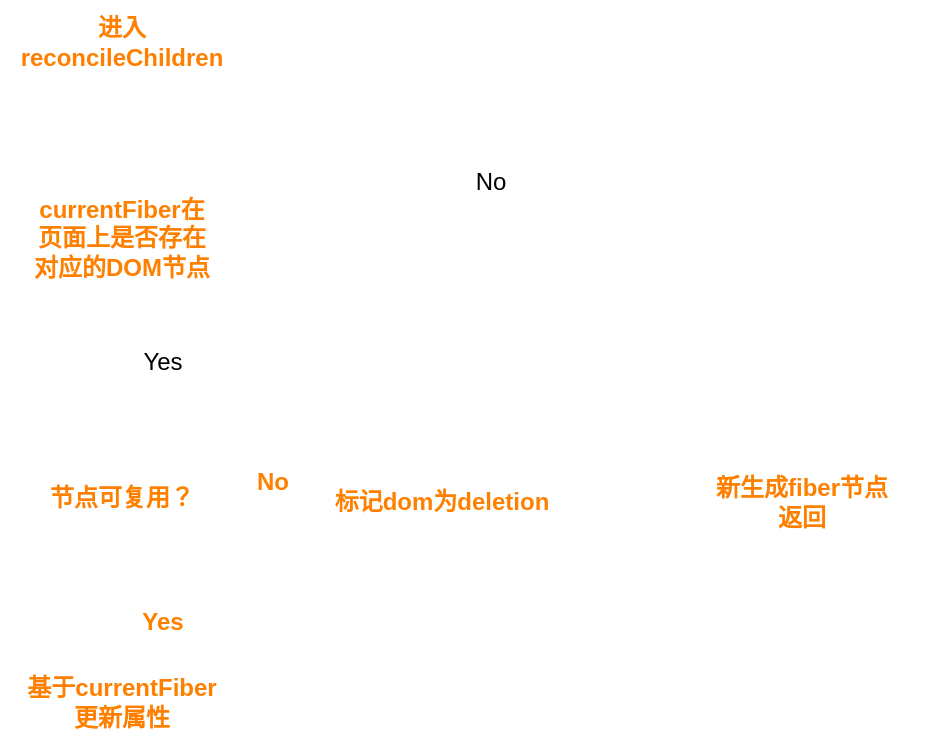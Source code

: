<mxfile version="14.7.7" type="github">
  <diagram id="C5RBs43oDa-KdzZeNtuy" name="Page-1">
    <mxGraphModel dx="1426" dy="794" grid="1" gridSize="10" guides="1" tooltips="1" connect="1" arrows="1" fold="1" page="1" pageScale="1" pageWidth="827" pageHeight="1169" math="0" shadow="0">
      <root>
        <mxCell id="WIyWlLk6GJQsqaUBKTNV-0" />
        <mxCell id="WIyWlLk6GJQsqaUBKTNV-1" parent="WIyWlLk6GJQsqaUBKTNV-0" />
        <mxCell id="WIyWlLk6GJQsqaUBKTNV-2" value="" style="rounded=0;html=1;jettySize=auto;orthogonalLoop=1;fontSize=12;endArrow=block;endFill=0;endSize=8;strokeWidth=1;shadow=0;labelBackgroundColor=none;edgeStyle=orthogonalEdgeStyle;fontColor=#FF8000;labelBorderColor=none;fontStyle=1;strokeColor=#FFFFFF;" parent="WIyWlLk6GJQsqaUBKTNV-1" target="WIyWlLk6GJQsqaUBKTNV-6" edge="1">
          <mxGeometry relative="1" as="geometry">
            <mxPoint x="230" y="180" as="sourcePoint" />
          </mxGeometry>
        </mxCell>
        <mxCell id="WIyWlLk6GJQsqaUBKTNV-4" value="Yes" style="rounded=0;html=1;jettySize=auto;orthogonalLoop=1;fontSize=12;endArrow=block;endFill=0;endSize=8;strokeWidth=1;shadow=0;labelBackgroundColor=none;edgeStyle=orthogonalEdgeStyle;fontColor=#FF8000;labelBorderColor=none;fontStyle=1;strokeColor=#FFFFFF;" parent="WIyWlLk6GJQsqaUBKTNV-1" source="WIyWlLk6GJQsqaUBKTNV-6" edge="1">
          <mxGeometry y="20" relative="1" as="geometry">
            <mxPoint as="offset" />
            <mxPoint x="230" y="350" as="targetPoint" />
          </mxGeometry>
        </mxCell>
        <mxCell id="WIyWlLk6GJQsqaUBKTNV-5" value="No" style="edgeStyle=orthogonalEdgeStyle;rounded=0;html=1;jettySize=auto;orthogonalLoop=1;fontSize=12;endArrow=block;endFill=0;endSize=8;strokeWidth=1;shadow=0;labelBackgroundColor=none;fontColor=#FF8000;labelBorderColor=none;fontStyle=1;strokeColor=#FFFFFF;" parent="WIyWlLk6GJQsqaUBKTNV-1" source="WIyWlLk6GJQsqaUBKTNV-6" target="WIyWlLk6GJQsqaUBKTNV-7" edge="1">
          <mxGeometry y="10" relative="1" as="geometry">
            <mxPoint as="offset" />
          </mxGeometry>
        </mxCell>
        <mxCell id="WIyWlLk6GJQsqaUBKTNV-6" value="节点可复用？" style="rhombus;whiteSpace=wrap;html=1;shadow=0;fontFamily=Helvetica;fontSize=12;align=center;strokeWidth=1;spacing=6;spacingTop=-4;fontColor=#FF8000;labelBorderColor=none;fontStyle=1;strokeColor=#FFFFFF;" parent="WIyWlLk6GJQsqaUBKTNV-1" vertex="1">
          <mxGeometry x="180" y="230" width="100" height="80" as="geometry" />
        </mxCell>
        <mxCell id="WIyWlLk6GJQsqaUBKTNV-7" value="标记dom为deletion" style="rounded=1;whiteSpace=wrap;html=1;fontSize=12;glass=0;strokeWidth=1;shadow=0;fontColor=#FF8000;labelBorderColor=none;fontStyle=1;strokeColor=#FFFFFF;" parent="WIyWlLk6GJQsqaUBKTNV-1" vertex="1">
          <mxGeometry x="330" y="250" width="120" height="40" as="geometry" />
        </mxCell>
        <mxCell id="WIyWlLk6GJQsqaUBKTNV-12" value="基于currentFiber&lt;br style=&quot;font-size: 12px;&quot;&gt;更新属性" style="rounded=1;whiteSpace=wrap;html=1;fontSize=12;glass=0;strokeWidth=1;shadow=0;fontColor=#FF8000;labelBorderColor=none;fontStyle=1;strokeColor=#FFFFFF;" parent="WIyWlLk6GJQsqaUBKTNV-1" vertex="1">
          <mxGeometry x="170" y="350" width="120" height="40" as="geometry" />
        </mxCell>
        <mxCell id="hAkD_9JBI1G08ZRq-xsy-0" value="新生成fiber节点&lt;br style=&quot;font-size: 12px;&quot;&gt;返回" style="rounded=1;whiteSpace=wrap;html=1;fontSize=12;glass=0;strokeWidth=1;shadow=0;fontColor=#FF8000;labelBorderColor=none;fontStyle=1;strokeColor=#FFFFFF;" parent="WIyWlLk6GJQsqaUBKTNV-1" vertex="1">
          <mxGeometry x="510" y="250" width="120" height="40" as="geometry" />
        </mxCell>
        <mxCell id="hAkD_9JBI1G08ZRq-xsy-2" value="" style="edgeStyle=orthogonalEdgeStyle;rounded=0;html=1;jettySize=auto;orthogonalLoop=1;fontSize=12;endArrow=block;endFill=0;endSize=8;strokeWidth=1;shadow=0;labelBackgroundColor=none;exitX=1;exitY=0.5;exitDx=0;exitDy=0;entryX=0;entryY=0.5;entryDx=0;entryDy=0;fontColor=#FF8000;labelBorderColor=none;fontStyle=1;strokeColor=#FFFFFF;" parent="WIyWlLk6GJQsqaUBKTNV-1" source="WIyWlLk6GJQsqaUBKTNV-7" target="hAkD_9JBI1G08ZRq-xsy-0" edge="1">
          <mxGeometry y="10" relative="1" as="geometry">
            <mxPoint as="offset" />
            <mxPoint x="290" y="280" as="sourcePoint" />
            <mxPoint x="340" y="280" as="targetPoint" />
          </mxGeometry>
        </mxCell>
        <mxCell id="UvvcW8MFTQshwHvYiThW-4" style="edgeStyle=orthogonalEdgeStyle;rounded=0;orthogonalLoop=1;jettySize=auto;html=1;exitX=1;exitY=0;exitDx=0;exitDy=0;endArrow=block;endFill=0;strokeColor=#FFFFFF;" edge="1" parent="WIyWlLk6GJQsqaUBKTNV-1" source="UvvcW8MFTQshwHvYiThW-0" target="hAkD_9JBI1G08ZRq-xsy-0">
          <mxGeometry relative="1" as="geometry" />
        </mxCell>
        <mxCell id="UvvcW8MFTQshwHvYiThW-0" value="currentFiber在页面上是否存在对应的DOM节点" style="rhombus;whiteSpace=wrap;html=1;shadow=0;fontFamily=Helvetica;fontSize=12;align=center;strokeWidth=1;spacing=6;spacingTop=-4;fontColor=#FF8000;labelBorderColor=none;fontStyle=1;strokeColor=#FFFFFF;" vertex="1" parent="WIyWlLk6GJQsqaUBKTNV-1">
          <mxGeometry x="180" y="100" width="100" height="80" as="geometry" />
        </mxCell>
        <mxCell id="UvvcW8MFTQshwHvYiThW-3" style="edgeStyle=orthogonalEdgeStyle;rounded=0;orthogonalLoop=1;jettySize=auto;html=1;exitX=0.5;exitY=1;exitDx=0;exitDy=0;entryX=0.5;entryY=0;entryDx=0;entryDy=0;strokeColor=#FFFFFF;" edge="1" parent="WIyWlLk6GJQsqaUBKTNV-1" source="UvvcW8MFTQshwHvYiThW-2" target="UvvcW8MFTQshwHvYiThW-0">
          <mxGeometry relative="1" as="geometry" />
        </mxCell>
        <mxCell id="UvvcW8MFTQshwHvYiThW-2" value="进入reconcileChildren" style="rounded=1;whiteSpace=wrap;html=1;fontSize=12;glass=0;strokeWidth=1;shadow=0;fontColor=#FF8000;labelBorderColor=none;fontStyle=1;strokeColor=#FFFFFF;" vertex="1" parent="WIyWlLk6GJQsqaUBKTNV-1">
          <mxGeometry x="170" y="20" width="120" height="40" as="geometry" />
        </mxCell>
        <mxCell id="UvvcW8MFTQshwHvYiThW-5" value="No" style="text;html=1;align=center;verticalAlign=middle;resizable=0;points=[];autosize=1;strokeColor=#FFFFFF;" vertex="1" parent="WIyWlLk6GJQsqaUBKTNV-1">
          <mxGeometry x="399" y="100" width="30" height="20" as="geometry" />
        </mxCell>
        <mxCell id="UvvcW8MFTQshwHvYiThW-6" value="Yes" style="text;html=1;align=center;verticalAlign=middle;resizable=0;points=[];autosize=1;strokeColor=#FFFFFF;" vertex="1" parent="WIyWlLk6GJQsqaUBKTNV-1">
          <mxGeometry x="230" y="190" width="40" height="20" as="geometry" />
        </mxCell>
      </root>
    </mxGraphModel>
  </diagram>
</mxfile>
